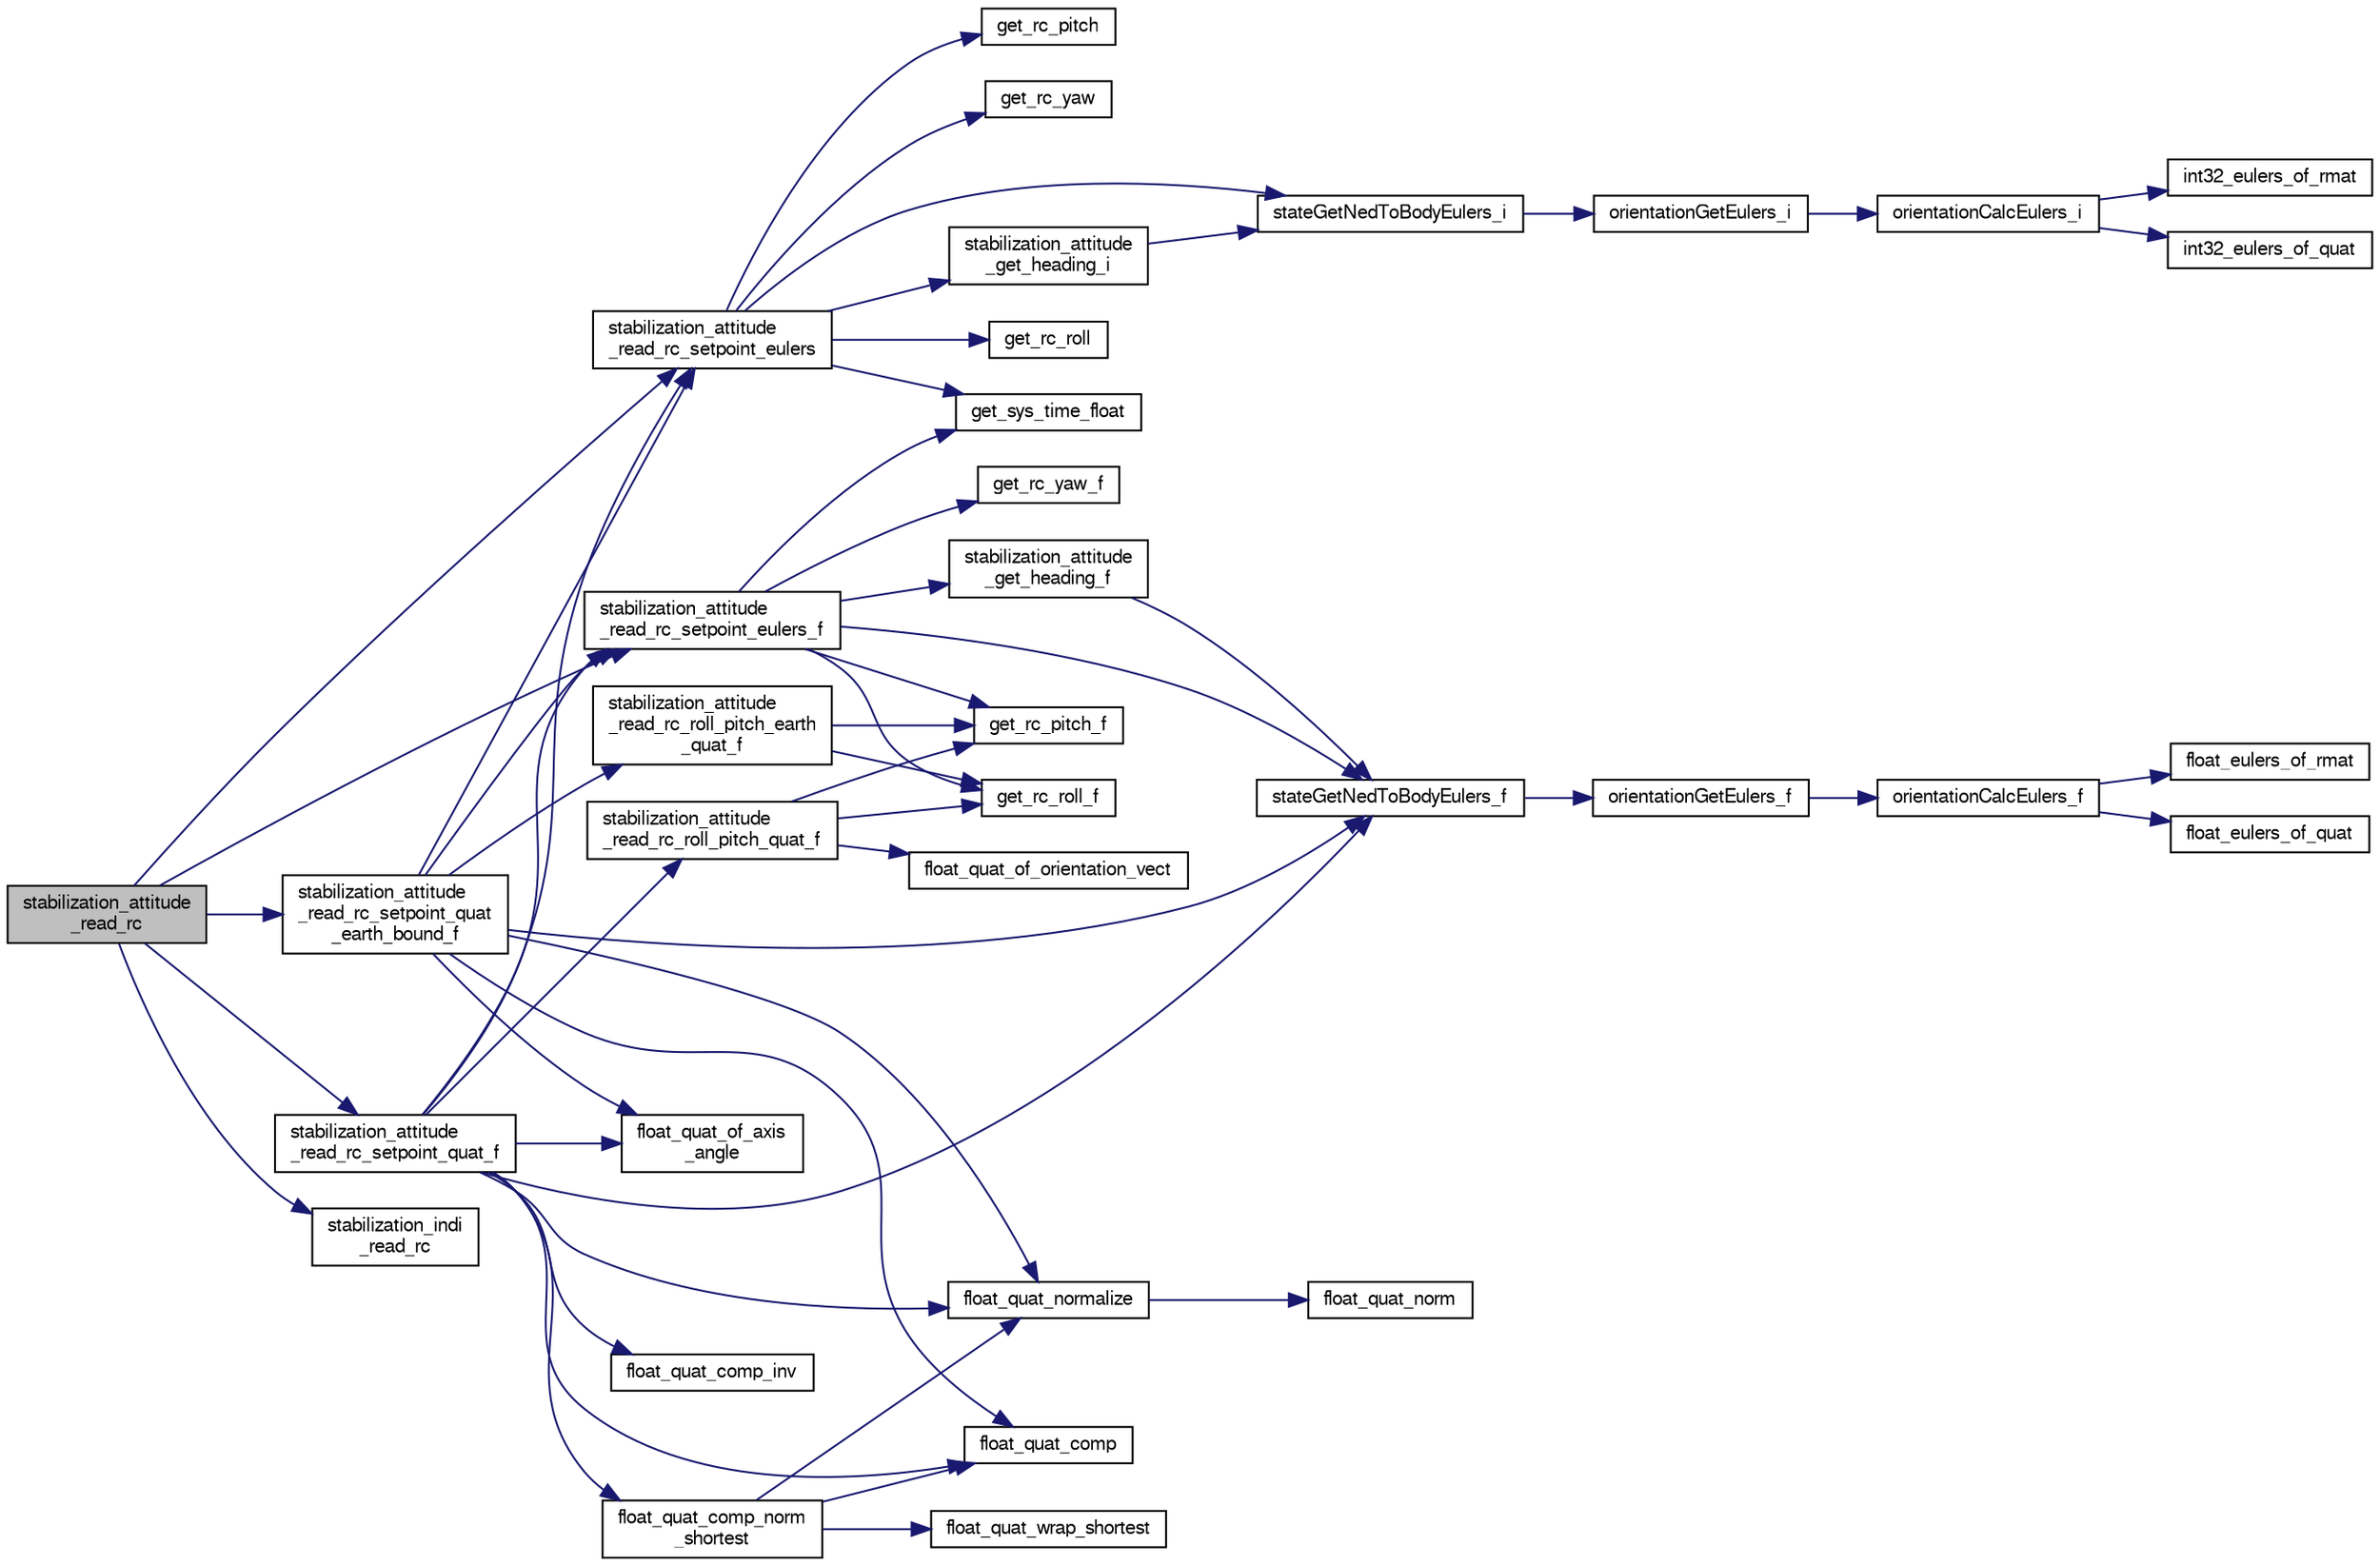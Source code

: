 digraph "stabilization_attitude_read_rc"
{
  edge [fontname="FreeSans",fontsize="10",labelfontname="FreeSans",labelfontsize="10"];
  node [fontname="FreeSans",fontsize="10",shape=record];
  rankdir="LR";
  Node1 [label="stabilization_attitude\l_read_rc",height=0.2,width=0.4,color="black", fillcolor="grey75", style="filled", fontcolor="black"];
  Node1 -> Node2 [color="midnightblue",fontsize="10",style="solid",fontname="FreeSans"];
  Node2 [label="stabilization_attitude\l_read_rc_setpoint_eulers",height=0.2,width=0.4,color="black", fillcolor="white", style="filled",URL="$stabilization__attitude__rc__setpoint_8c.html#a03c89c0dcb17fa02d3caabf86acf82bc",tooltip="Read attitude setpoint from RC as euler angles. "];
  Node2 -> Node3 [color="midnightblue",fontsize="10",style="solid",fontname="FreeSans"];
  Node3 [label="get_rc_roll",height=0.2,width=0.4,color="black", fillcolor="white", style="filled",URL="$stabilization__attitude__rc__setpoint_8c.html#aaacaa0bfae27bca514cd0e19cea0e13e"];
  Node2 -> Node4 [color="midnightblue",fontsize="10",style="solid",fontname="FreeSans"];
  Node4 [label="get_rc_pitch",height=0.2,width=0.4,color="black", fillcolor="white", style="filled",URL="$stabilization__attitude__rc__setpoint_8c.html#a9d8973438ae0ad5f463d0e40c7c96c00"];
  Node2 -> Node5 [color="midnightblue",fontsize="10",style="solid",fontname="FreeSans"];
  Node5 [label="get_sys_time_float",height=0.2,width=0.4,color="black", fillcolor="white", style="filled",URL="$sys__time_8h.html#af486c2fb33d8d33645256a9970eb056e",tooltip="Get the time in seconds since startup. "];
  Node2 -> Node6 [color="midnightblue",fontsize="10",style="solid",fontname="FreeSans"];
  Node6 [label="get_rc_yaw",height=0.2,width=0.4,color="black", fillcolor="white", style="filled",URL="$stabilization__attitude__rc__setpoint_8c.html#ae1bf36a0f51b8303e556d7fa83504dbc"];
  Node2 -> Node7 [color="midnightblue",fontsize="10",style="solid",fontname="FreeSans"];
  Node7 [label="stabilization_attitude\l_get_heading_i",height=0.2,width=0.4,color="black", fillcolor="white", style="filled",URL="$stabilization__attitude__rc__setpoint_8c.html#a1270210b635f040b5bdd7d974f29c71f"];
  Node7 -> Node8 [color="midnightblue",fontsize="10",style="solid",fontname="FreeSans"];
  Node8 [label="stateGetNedToBodyEulers_i",height=0.2,width=0.4,color="black", fillcolor="white", style="filled",URL="$group__state__attitude.html#ga5ae8778366c1fad669189cb2def40792",tooltip="Get vehicle body attitude euler angles (int). "];
  Node8 -> Node9 [color="midnightblue",fontsize="10",style="solid",fontname="FreeSans"];
  Node9 [label="orientationGetEulers_i",height=0.2,width=0.4,color="black", fillcolor="white", style="filled",URL="$group__math__orientation__representation.html#gae05f220bbbdaafcbe11bc2d1fb622f39",tooltip="Get vehicle body attitude euler angles (int). "];
  Node9 -> Node10 [color="midnightblue",fontsize="10",style="solid",fontname="FreeSans"];
  Node10 [label="orientationCalcEulers_i",height=0.2,width=0.4,color="black", fillcolor="white", style="filled",URL="$group__math__orientation__representation.html#gaa07c68d2ea52188413c8c90ce48b73c8"];
  Node10 -> Node11 [color="midnightblue",fontsize="10",style="solid",fontname="FreeSans"];
  Node11 [label="int32_eulers_of_rmat",height=0.2,width=0.4,color="black", fillcolor="white", style="filled",URL="$group__math__algebra__int.html#gaf2f61a27841c68cefbd27a8614fcd90e"];
  Node10 -> Node12 [color="midnightblue",fontsize="10",style="solid",fontname="FreeSans"];
  Node12 [label="int32_eulers_of_quat",height=0.2,width=0.4,color="black", fillcolor="white", style="filled",URL="$group__math__algebra__int.html#ga02ccc32cb7b533e0c7cf18140fb7104e"];
  Node2 -> Node8 [color="midnightblue",fontsize="10",style="solid",fontname="FreeSans"];
  Node1 -> Node13 [color="midnightblue",fontsize="10",style="solid",fontname="FreeSans"];
  Node13 [label="stabilization_attitude\l_read_rc_setpoint_eulers_f",height=0.2,width=0.4,color="black", fillcolor="white", style="filled",URL="$stabilization__attitude__rc__setpoint_8c.html#af0d1b8fcfd61727710cae059e8581fb1"];
  Node13 -> Node14 [color="midnightblue",fontsize="10",style="solid",fontname="FreeSans"];
  Node14 [label="get_rc_roll_f",height=0.2,width=0.4,color="black", fillcolor="white", style="filled",URL="$stabilization__attitude__rc__setpoint_8c.html#a309fd1a55c923cc260a5a5dee9a38dc6"];
  Node13 -> Node15 [color="midnightblue",fontsize="10",style="solid",fontname="FreeSans"];
  Node15 [label="get_rc_pitch_f",height=0.2,width=0.4,color="black", fillcolor="white", style="filled",URL="$stabilization__attitude__rc__setpoint_8c.html#aaf72a0691995f62ee5a168379c0fa91f"];
  Node13 -> Node5 [color="midnightblue",fontsize="10",style="solid",fontname="FreeSans"];
  Node13 -> Node16 [color="midnightblue",fontsize="10",style="solid",fontname="FreeSans"];
  Node16 [label="get_rc_yaw_f",height=0.2,width=0.4,color="black", fillcolor="white", style="filled",URL="$stabilization__attitude__rc__setpoint_8c.html#a8c8d5fae7ce7c73035312dddd8f07688"];
  Node13 -> Node17 [color="midnightblue",fontsize="10",style="solid",fontname="FreeSans"];
  Node17 [label="stabilization_attitude\l_get_heading_f",height=0.2,width=0.4,color="black", fillcolor="white", style="filled",URL="$stabilization__attitude__rc__setpoint_8c.html#aef31d05722347c8213ef503f5c6f1113"];
  Node17 -> Node18 [color="midnightblue",fontsize="10",style="solid",fontname="FreeSans"];
  Node18 [label="stateGetNedToBodyEulers_f",height=0.2,width=0.4,color="black", fillcolor="white", style="filled",URL="$group__state__attitude.html#ga9a5e6bac6e7d78e1b33430e73344615b",tooltip="Get vehicle body attitude euler angles (float). "];
  Node18 -> Node19 [color="midnightblue",fontsize="10",style="solid",fontname="FreeSans"];
  Node19 [label="orientationGetEulers_f",height=0.2,width=0.4,color="black", fillcolor="white", style="filled",URL="$group__math__orientation__representation.html#gaaae3838d0b45682d48257d5dbfff3030",tooltip="Get vehicle body attitude euler angles (float). "];
  Node19 -> Node20 [color="midnightblue",fontsize="10",style="solid",fontname="FreeSans"];
  Node20 [label="orientationCalcEulers_f",height=0.2,width=0.4,color="black", fillcolor="white", style="filled",URL="$group__math__orientation__representation.html#ga8b8bf1c74adb971f399f0dd4f84d9388"];
  Node20 -> Node21 [color="midnightblue",fontsize="10",style="solid",fontname="FreeSans"];
  Node21 [label="float_eulers_of_rmat",height=0.2,width=0.4,color="black", fillcolor="white", style="filled",URL="$group__math__algebra__float.html#gac568e7074d2732d1237f80898c1dfb76"];
  Node20 -> Node22 [color="midnightblue",fontsize="10",style="solid",fontname="FreeSans"];
  Node22 [label="float_eulers_of_quat",height=0.2,width=0.4,color="black", fillcolor="white", style="filled",URL="$group__math__algebra__float.html#gacd48accfe6eaac320b0d651d894e1db8",tooltip="euler rotation &#39;ZYX&#39; "];
  Node13 -> Node18 [color="midnightblue",fontsize="10",style="solid",fontname="FreeSans"];
  Node1 -> Node23 [color="midnightblue",fontsize="10",style="solid",fontname="FreeSans"];
  Node23 [label="stabilization_attitude\l_read_rc_setpoint_quat\l_earth_bound_f",height=0.2,width=0.4,color="black", fillcolor="white", style="filled",URL="$stabilization__attitude__rc__setpoint_8c.html#a67c7c9ce5526222ceb3f422269fc8f47"];
  Node23 -> Node2 [color="midnightblue",fontsize="10",style="solid",fontname="FreeSans"];
  Node23 -> Node13 [color="midnightblue",fontsize="10",style="solid",fontname="FreeSans"];
  Node23 -> Node24 [color="midnightblue",fontsize="10",style="solid",fontname="FreeSans"];
  Node24 [label="stabilization_attitude\l_read_rc_roll_pitch_earth\l_quat_f",height=0.2,width=0.4,color="black", fillcolor="white", style="filled",URL="$stabilization__attitude__rc__setpoint_8c.html#a03c4937f25fa5795496024b6ed8eeae7",tooltip="Read roll/pitch command from RC as quaternion. "];
  Node24 -> Node14 [color="midnightblue",fontsize="10",style="solid",fontname="FreeSans"];
  Node24 -> Node15 [color="midnightblue",fontsize="10",style="solid",fontname="FreeSans"];
  Node23 -> Node25 [color="midnightblue",fontsize="10",style="solid",fontname="FreeSans"];
  Node25 [label="float_quat_of_axis\l_angle",height=0.2,width=0.4,color="black", fillcolor="white", style="filled",URL="$group__math__algebra__float.html#ga0ad75a3c32ba844b0aae704455dc2257",tooltip="Quaternion from unit vector and angle. "];
  Node23 -> Node26 [color="midnightblue",fontsize="10",style="solid",fontname="FreeSans"];
  Node26 [label="float_quat_comp",height=0.2,width=0.4,color="black", fillcolor="white", style="filled",URL="$group__math__algebra__float.html#gaf182e4cea0a80278a3b2856331095ff6",tooltip="Composition (multiplication) of two quaternions. "];
  Node23 -> Node18 [color="midnightblue",fontsize="10",style="solid",fontname="FreeSans"];
  Node23 -> Node27 [color="midnightblue",fontsize="10",style="solid",fontname="FreeSans"];
  Node27 [label="float_quat_normalize",height=0.2,width=0.4,color="black", fillcolor="white", style="filled",URL="$group__math__algebra__float.html#ga010393da7c94f197d0161a0071862041"];
  Node27 -> Node28 [color="midnightblue",fontsize="10",style="solid",fontname="FreeSans"];
  Node28 [label="float_quat_norm",height=0.2,width=0.4,color="black", fillcolor="white", style="filled",URL="$group__math__algebra__float.html#gaf58947a2590837aa85077d42d99fb112"];
  Node1 -> Node29 [color="midnightblue",fontsize="10",style="solid",fontname="FreeSans"];
  Node29 [label="stabilization_attitude\l_read_rc_setpoint_quat_f",height=0.2,width=0.4,color="black", fillcolor="white", style="filled",URL="$stabilization__attitude__rc__setpoint_8c.html#a7e0d148d1e5210bb1b299163d77daa4a",tooltip="Read attitude setpoint from RC as quaternion Interprets the stick positions as axes. "];
  Node29 -> Node2 [color="midnightblue",fontsize="10",style="solid",fontname="FreeSans"];
  Node29 -> Node13 [color="midnightblue",fontsize="10",style="solid",fontname="FreeSans"];
  Node29 -> Node30 [color="midnightblue",fontsize="10",style="solid",fontname="FreeSans"];
  Node30 [label="stabilization_attitude\l_read_rc_roll_pitch_quat_f",height=0.2,width=0.4,color="black", fillcolor="white", style="filled",URL="$stabilization__attitude__rc__setpoint_8c.html#a1700308a4ecb46cc5ca8691e78ce69a3",tooltip="Read roll/pitch command from RC as quaternion. "];
  Node30 -> Node14 [color="midnightblue",fontsize="10",style="solid",fontname="FreeSans"];
  Node30 -> Node15 [color="midnightblue",fontsize="10",style="solid",fontname="FreeSans"];
  Node30 -> Node31 [color="midnightblue",fontsize="10",style="solid",fontname="FreeSans"];
  Node31 [label="float_quat_of_orientation_vect",height=0.2,width=0.4,color="black", fillcolor="white", style="filled",URL="$group__math__algebra__float.html#ga9698d02fc9515e6638181602aa04536a",tooltip="Quaternion from orientation vector. "];
  Node29 -> Node25 [color="midnightblue",fontsize="10",style="solid",fontname="FreeSans"];
  Node29 -> Node18 [color="midnightblue",fontsize="10",style="solid",fontname="FreeSans"];
  Node29 -> Node26 [color="midnightblue",fontsize="10",style="solid",fontname="FreeSans"];
  Node29 -> Node27 [color="midnightblue",fontsize="10",style="solid",fontname="FreeSans"];
  Node29 -> Node32 [color="midnightblue",fontsize="10",style="solid",fontname="FreeSans"];
  Node32 [label="float_quat_comp_inv",height=0.2,width=0.4,color="black", fillcolor="white", style="filled",URL="$group__math__algebra__float.html#ga30fe06f92cef3aa377a52b95d641ed5a",tooltip="Composition (multiplication) of two quaternions. "];
  Node29 -> Node33 [color="midnightblue",fontsize="10",style="solid",fontname="FreeSans"];
  Node33 [label="float_quat_comp_norm\l_shortest",height=0.2,width=0.4,color="black", fillcolor="white", style="filled",URL="$group__math__algebra__float.html#ga1046209eec005141af05e1098b559487",tooltip="Composition (multiplication) of two quaternions with normalization. "];
  Node33 -> Node26 [color="midnightblue",fontsize="10",style="solid",fontname="FreeSans"];
  Node33 -> Node34 [color="midnightblue",fontsize="10",style="solid",fontname="FreeSans"];
  Node34 [label="float_quat_wrap_shortest",height=0.2,width=0.4,color="black", fillcolor="white", style="filled",URL="$group__math__algebra__float.html#ga8c87c4af5df3d13c6eb0bd8b8e97721a"];
  Node33 -> Node27 [color="midnightblue",fontsize="10",style="solid",fontname="FreeSans"];
  Node1 -> Node35 [color="midnightblue",fontsize="10",style="solid",fontname="FreeSans"];
  Node35 [label="stabilization_indi\l_read_rc",height=0.2,width=0.4,color="black", fillcolor="white", style="filled",URL="$stabilization__indi_8c.html#a12143cafcad8c2db6f07b2cc072851d5"];
}
